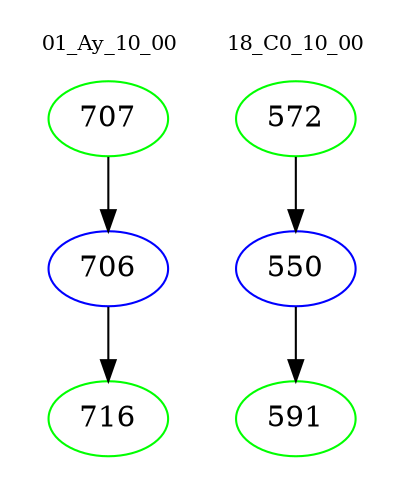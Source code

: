 digraph{
subgraph cluster_0 {
color = white
label = "01_Ay_10_00";
fontsize=10;
T0_707 [label="707", color="green"]
T0_707 -> T0_706 [color="black"]
T0_706 [label="706", color="blue"]
T0_706 -> T0_716 [color="black"]
T0_716 [label="716", color="green"]
}
subgraph cluster_1 {
color = white
label = "18_C0_10_00";
fontsize=10;
T1_572 [label="572", color="green"]
T1_572 -> T1_550 [color="black"]
T1_550 [label="550", color="blue"]
T1_550 -> T1_591 [color="black"]
T1_591 [label="591", color="green"]
}
}
